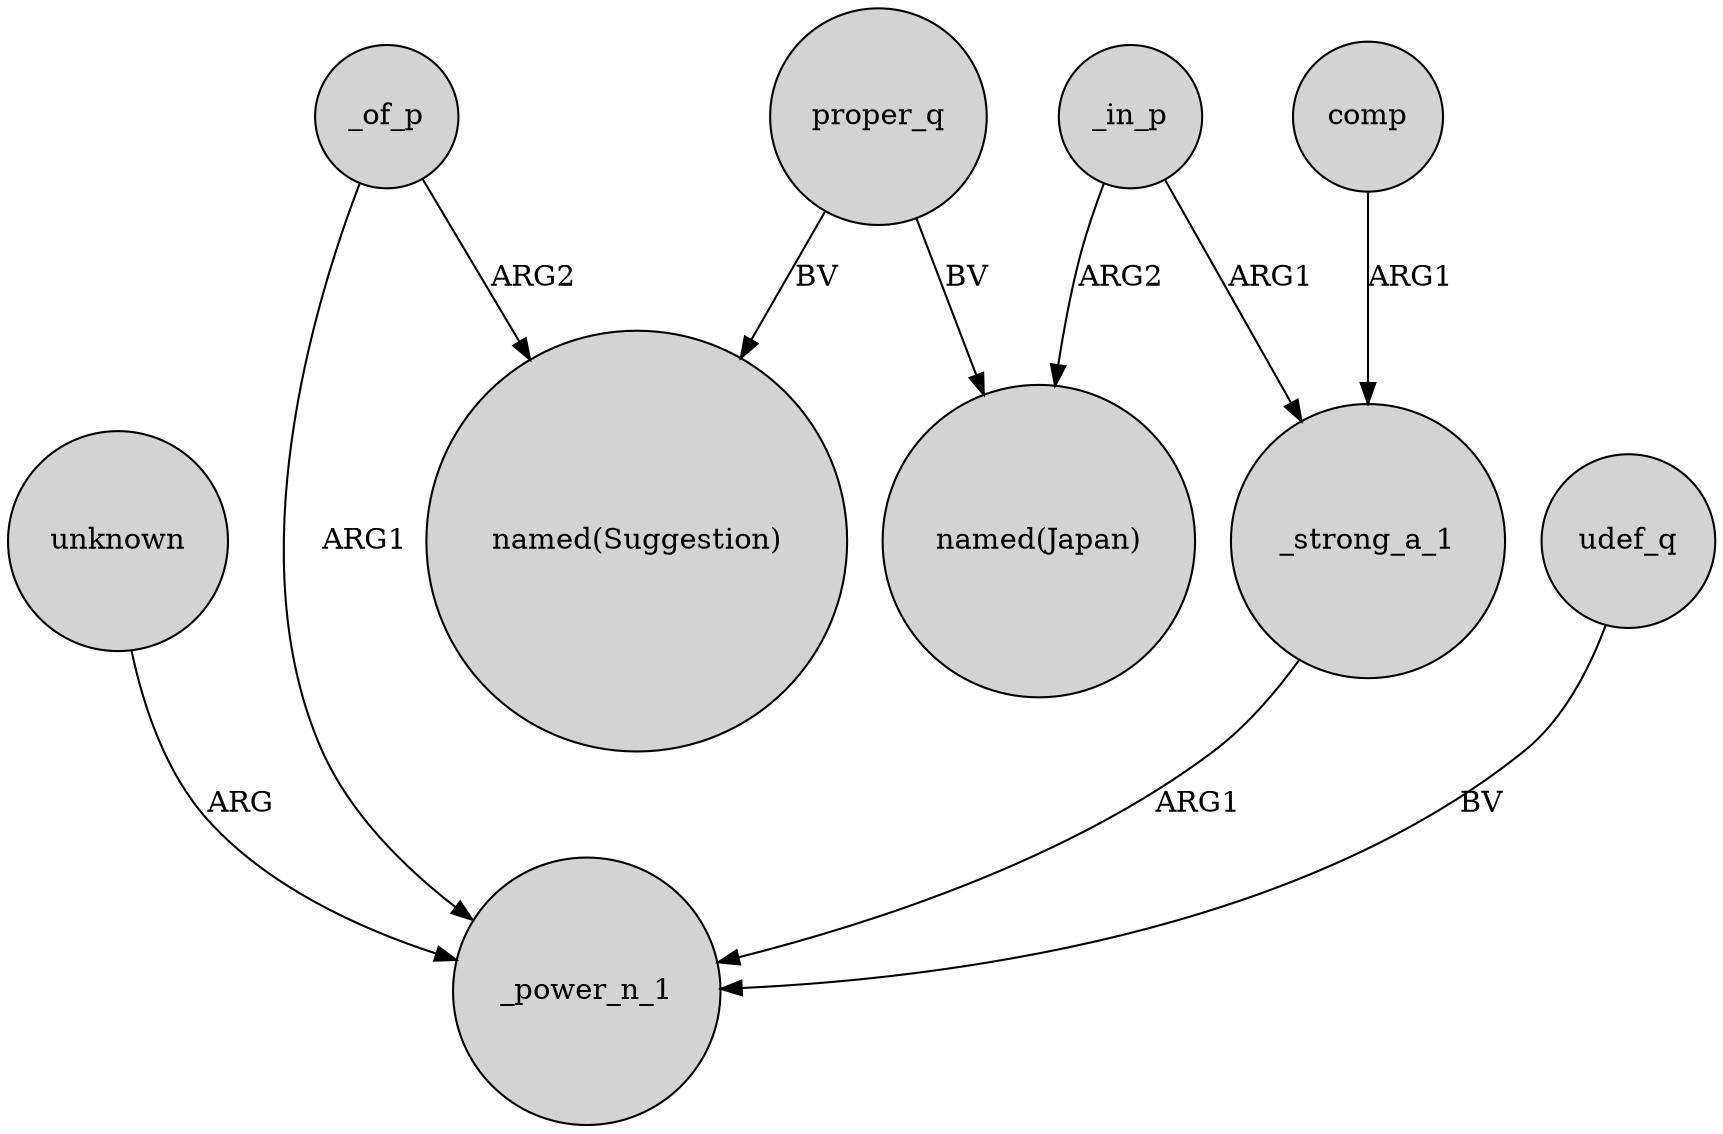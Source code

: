 digraph {
	node [shape=circle style=filled]
	_strong_a_1 -> _power_n_1 [label=ARG1]
	unknown -> _power_n_1 [label=ARG]
	_of_p -> _power_n_1 [label=ARG1]
	proper_q -> "named(Japan)" [label=BV]
	udef_q -> _power_n_1 [label=BV]
	_in_p -> "named(Japan)" [label=ARG2]
	_in_p -> _strong_a_1 [label=ARG1]
	comp -> _strong_a_1 [label=ARG1]
	proper_q -> "named(Suggestion)" [label=BV]
	_of_p -> "named(Suggestion)" [label=ARG2]
}
